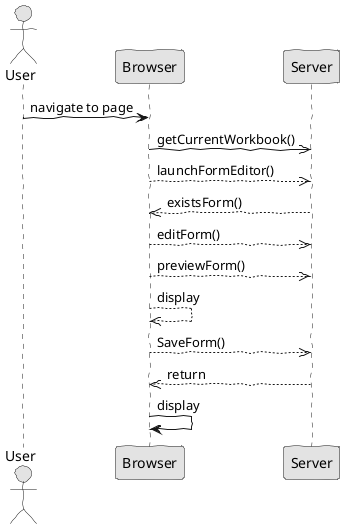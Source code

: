 @startuml  analysis.png
skinparam handwritten true
skinparam monochrome true
skinparam packageStyle rect
skinparam defaultFontName FG Virgil
skinparam shadowing false

actor User

User -> Browser : navigate to page
Browser ->> Server : getCurrentWorkbook()
Browser -->>Server : launchFormEditor()
Server -->>Browser : existsForm()
Browser -->>Server : editForm()
Browser -->>Server : previewForm()
Browser -->>Browser : display
Browser -->>Server : SaveForm()

Server -->> Browser : return

Browser -> Browser : display

@enduml
